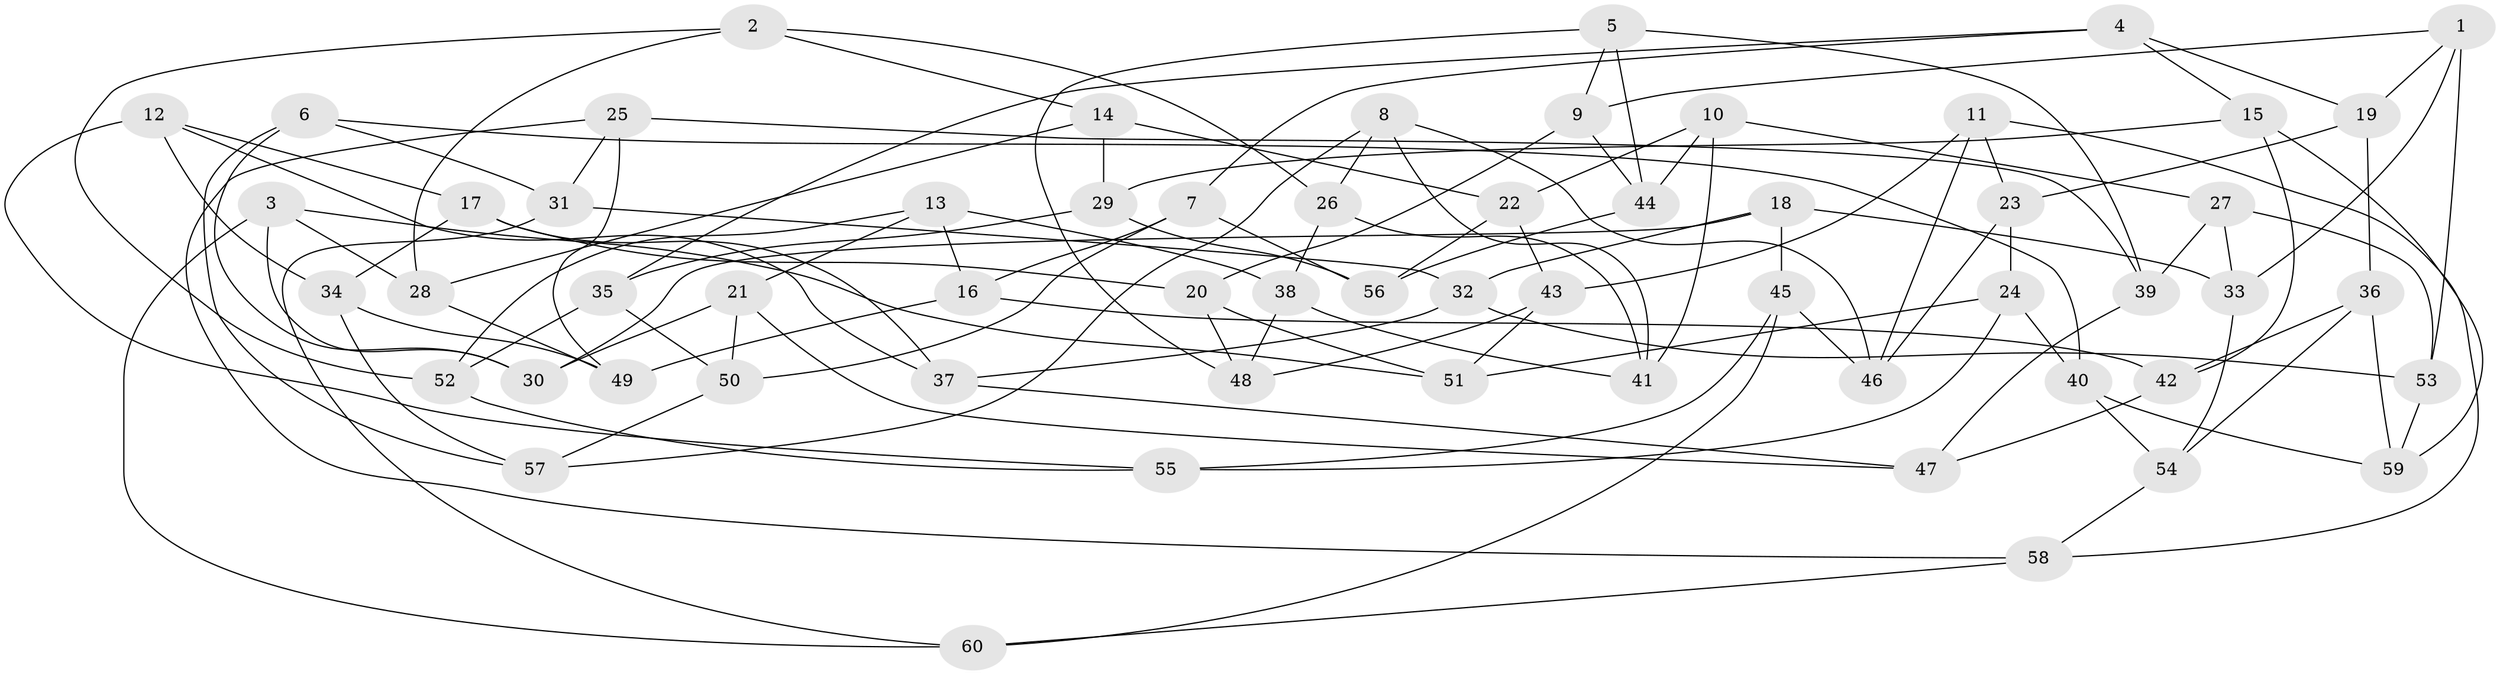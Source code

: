 // coarse degree distribution, {6: 0.5294117647058824, 3: 0.08823529411764706, 5: 0.20588235294117646, 4: 0.17647058823529413}
// Generated by graph-tools (version 1.1) at 2025/24/03/03/25 07:24:28]
// undirected, 60 vertices, 120 edges
graph export_dot {
graph [start="1"]
  node [color=gray90,style=filled];
  1;
  2;
  3;
  4;
  5;
  6;
  7;
  8;
  9;
  10;
  11;
  12;
  13;
  14;
  15;
  16;
  17;
  18;
  19;
  20;
  21;
  22;
  23;
  24;
  25;
  26;
  27;
  28;
  29;
  30;
  31;
  32;
  33;
  34;
  35;
  36;
  37;
  38;
  39;
  40;
  41;
  42;
  43;
  44;
  45;
  46;
  47;
  48;
  49;
  50;
  51;
  52;
  53;
  54;
  55;
  56;
  57;
  58;
  59;
  60;
  1 -- 53;
  1 -- 19;
  1 -- 9;
  1 -- 33;
  2 -- 28;
  2 -- 14;
  2 -- 52;
  2 -- 26;
  3 -- 28;
  3 -- 60;
  3 -- 51;
  3 -- 30;
  4 -- 7;
  4 -- 19;
  4 -- 35;
  4 -- 15;
  5 -- 9;
  5 -- 39;
  5 -- 48;
  5 -- 44;
  6 -- 31;
  6 -- 30;
  6 -- 40;
  6 -- 57;
  7 -- 56;
  7 -- 16;
  7 -- 50;
  8 -- 41;
  8 -- 57;
  8 -- 46;
  8 -- 26;
  9 -- 20;
  9 -- 44;
  10 -- 44;
  10 -- 22;
  10 -- 41;
  10 -- 27;
  11 -- 46;
  11 -- 43;
  11 -- 58;
  11 -- 23;
  12 -- 55;
  12 -- 17;
  12 -- 37;
  12 -- 34;
  13 -- 38;
  13 -- 16;
  13 -- 21;
  13 -- 52;
  14 -- 22;
  14 -- 29;
  14 -- 28;
  15 -- 29;
  15 -- 59;
  15 -- 42;
  16 -- 42;
  16 -- 49;
  17 -- 34;
  17 -- 20;
  17 -- 37;
  18 -- 30;
  18 -- 45;
  18 -- 33;
  18 -- 32;
  19 -- 36;
  19 -- 23;
  20 -- 51;
  20 -- 48;
  21 -- 47;
  21 -- 50;
  21 -- 30;
  22 -- 43;
  22 -- 56;
  23 -- 24;
  23 -- 46;
  24 -- 51;
  24 -- 40;
  24 -- 55;
  25 -- 39;
  25 -- 31;
  25 -- 49;
  25 -- 58;
  26 -- 41;
  26 -- 38;
  27 -- 33;
  27 -- 39;
  27 -- 53;
  28 -- 49;
  29 -- 56;
  29 -- 35;
  31 -- 32;
  31 -- 60;
  32 -- 37;
  32 -- 53;
  33 -- 54;
  34 -- 57;
  34 -- 49;
  35 -- 52;
  35 -- 50;
  36 -- 42;
  36 -- 59;
  36 -- 54;
  37 -- 47;
  38 -- 48;
  38 -- 41;
  39 -- 47;
  40 -- 54;
  40 -- 59;
  42 -- 47;
  43 -- 48;
  43 -- 51;
  44 -- 56;
  45 -- 60;
  45 -- 55;
  45 -- 46;
  50 -- 57;
  52 -- 55;
  53 -- 59;
  54 -- 58;
  58 -- 60;
}
